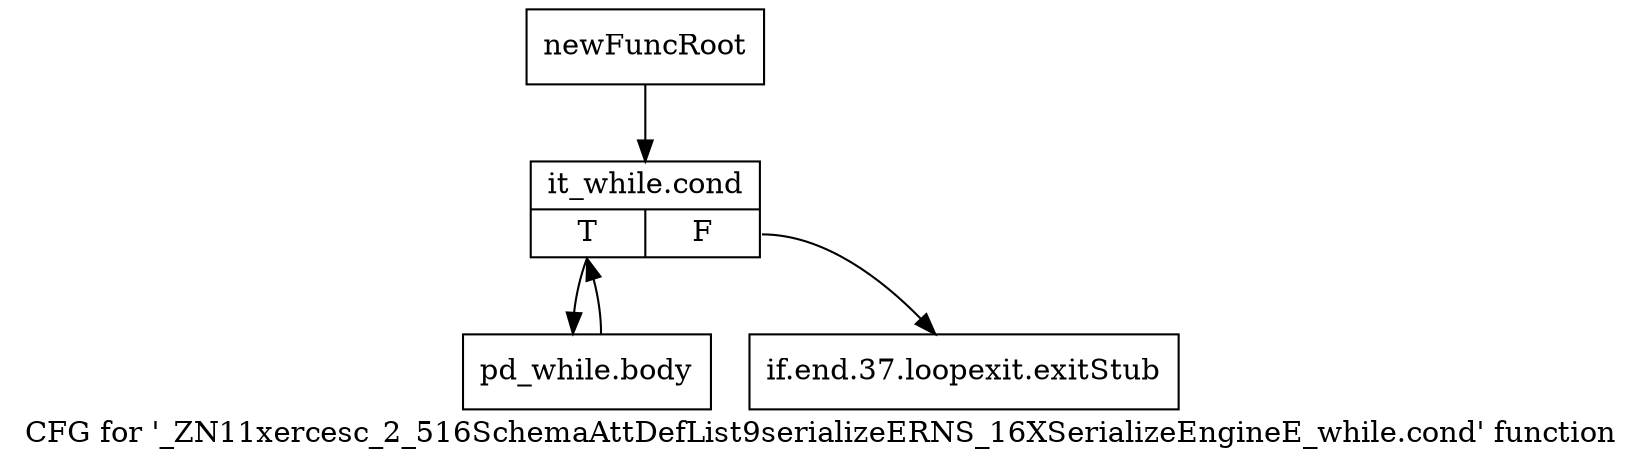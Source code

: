 digraph "CFG for '_ZN11xercesc_2_516SchemaAttDefList9serializeERNS_16XSerializeEngineE_while.cond' function" {
	label="CFG for '_ZN11xercesc_2_516SchemaAttDefList9serializeERNS_16XSerializeEngineE_while.cond' function";

	Node0x99cce10 [shape=record,label="{newFuncRoot}"];
	Node0x99cce10 -> Node0x99cceb0;
	Node0x99cce60 [shape=record,label="{if.end.37.loopexit.exitStub}"];
	Node0x99cceb0 [shape=record,label="{it_while.cond|{<s0>T|<s1>F}}"];
	Node0x99cceb0:s0 -> Node0x99ccf00;
	Node0x99cceb0:s1 -> Node0x99cce60;
	Node0x99ccf00 [shape=record,label="{pd_while.body}"];
	Node0x99ccf00 -> Node0x99cceb0;
}
